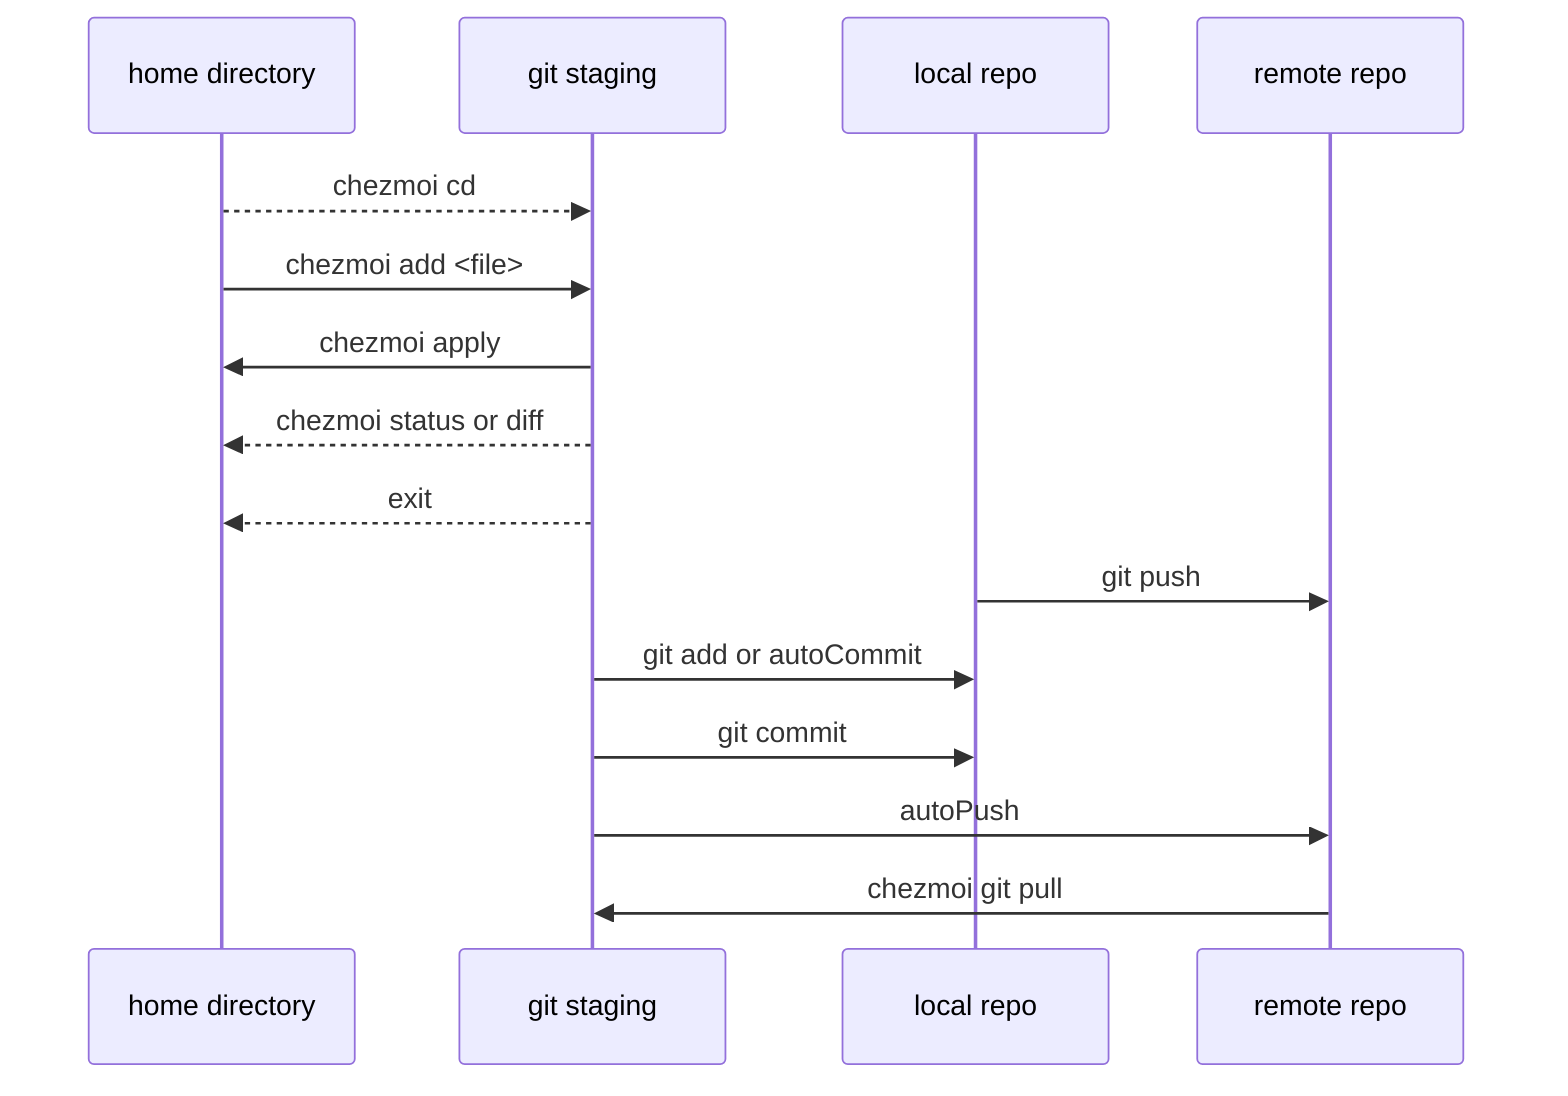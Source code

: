 sequenceDiagram
    participant H as home directory
    participant W as git staging
    participant L as local repo
    participant R as remote repo
    H-->>W: chezmoi cd
    H->>W: chezmoi add <file>
    W->>H: chezmoi apply
    W-->>H: chezmoi status or diff
    W-->>H: exit
    L->>R: git push
    W->>L: git add or autoCommit
    W->>L: git commit
    W->>R: autoPush
    R->>W: chezmoi git pull